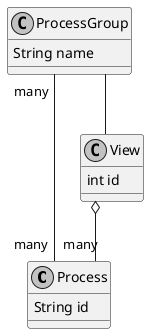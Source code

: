 @startuml
skinparam linetype ortho
skinparam Monochrome true

class Process{
    String id
}

class View{
    int id
}

View o-- "many" Process

class ProcessGroup{
    String name
}

ProcessGroup -- View
ProcessGroup "many" -- "many" Process

@enduml
